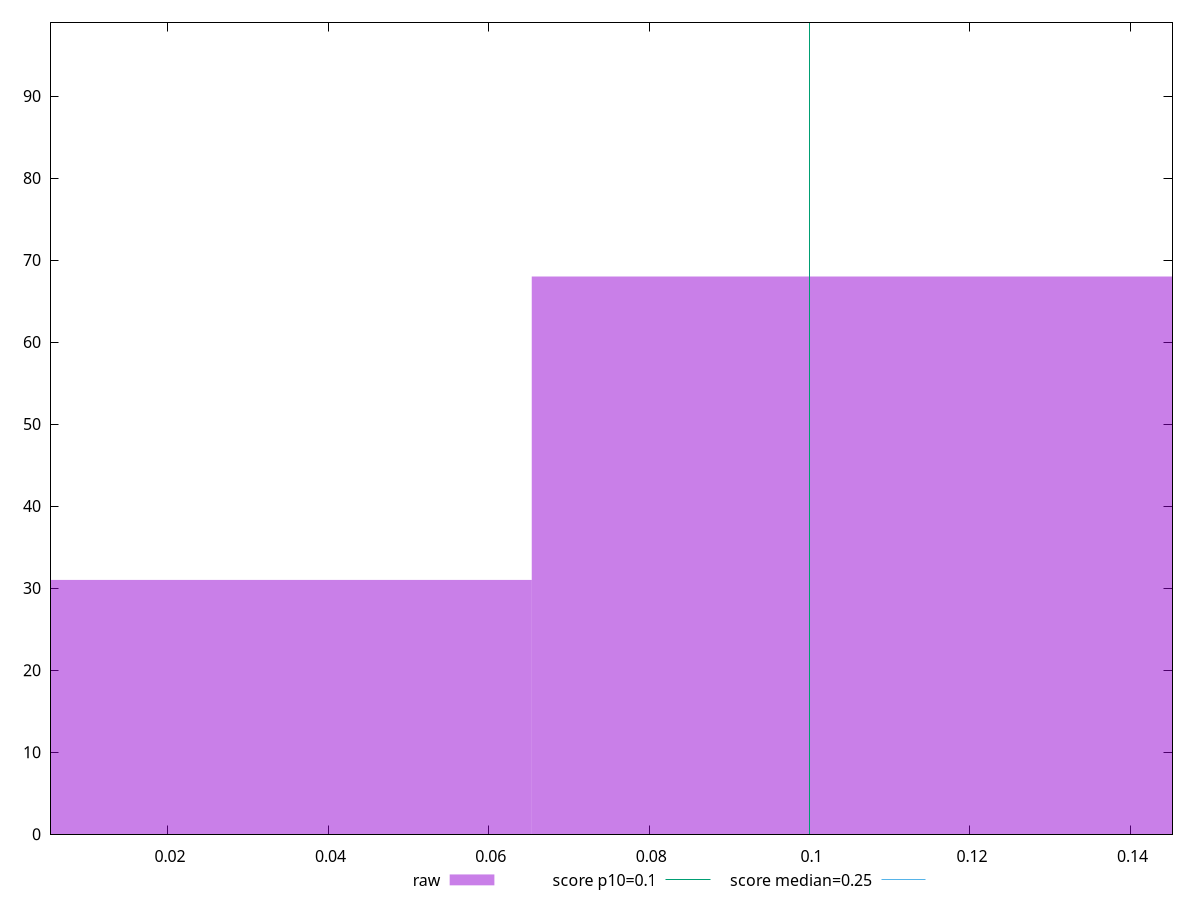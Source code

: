 reset

$raw <<EOF
0.1307143475987322 68
0 31
EOF

set key outside below
set boxwidth 0.1307143475987322
set xrange [0.005289688110351562:0.14525024043189155]
set yrange [0:99]
set trange [0:99]
set style fill transparent solid 0.5 noborder

set parametric
set terminal svg size 640, 490 enhanced background rgb 'white'
set output "report/report_00029_2021-02-24T13-36-40.390Z/cumulative-layout-shift/samples/card/raw/histogram.svg"

plot $raw title "raw" with boxes, \
     0.1,t title "score p10=0.1", \
     0.25,t title "score median=0.25"

reset
